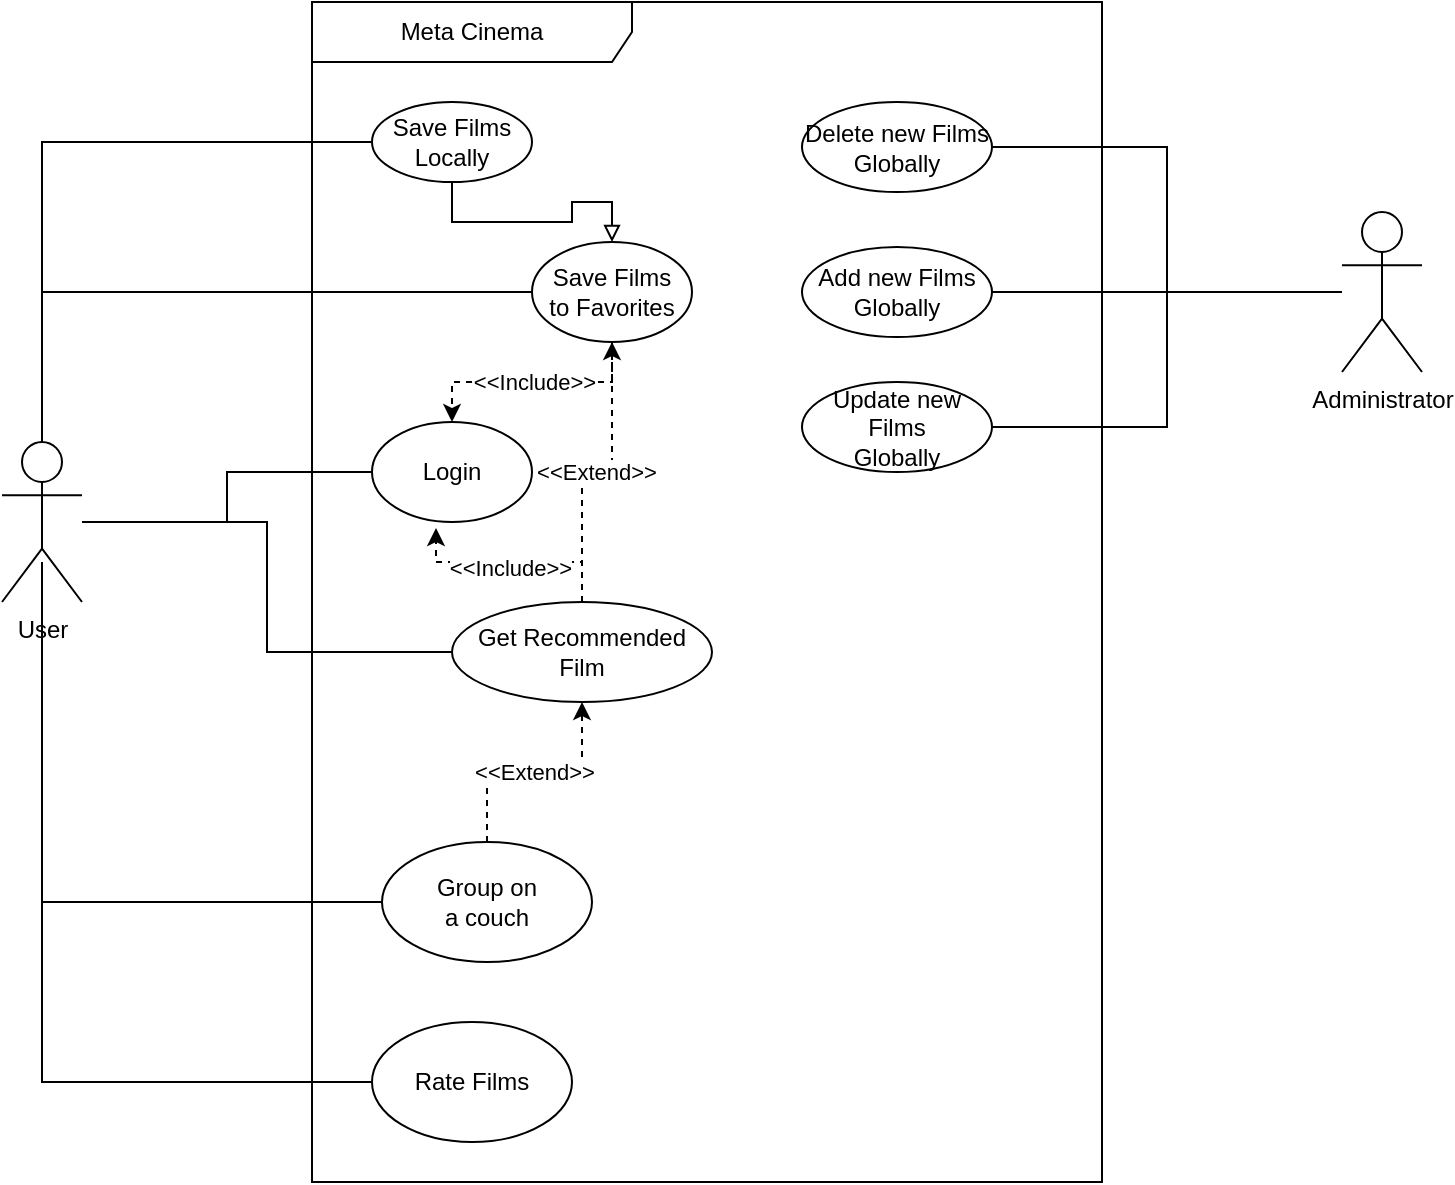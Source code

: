 <mxfile version="26.0.16">
  <diagram name="Page-1" id="VIUbG8LsNWzXNESJ_t7Y">
    <mxGraphModel dx="1428" dy="800" grid="1" gridSize="10" guides="1" tooltips="1" connect="1" arrows="1" fold="1" page="1" pageScale="1" pageWidth="850" pageHeight="1100" math="0" shadow="0">
      <root>
        <mxCell id="0" />
        <mxCell id="1" parent="0" />
        <mxCell id="CuX4p57Rn3S2Z4nWh4yC-1" value="Meta Cinema" style="shape=umlFrame;whiteSpace=wrap;html=1;pointerEvents=0;recursiveResize=0;container=1;collapsible=0;width=160;" parent="1" vertex="1">
          <mxGeometry x="235" y="80" width="395" height="590" as="geometry" />
        </mxCell>
        <mxCell id="CuX4p57Rn3S2Z4nWh4yC-4" value="&lt;div&gt;Login&lt;/div&gt;" style="ellipse;html=1;whiteSpace=wrap;" parent="CuX4p57Rn3S2Z4nWh4yC-1" vertex="1">
          <mxGeometry x="30" y="210" width="80" height="50" as="geometry" />
        </mxCell>
        <mxCell id="CuX4p57Rn3S2Z4nWh4yC-13" style="edgeStyle=orthogonalEdgeStyle;rounded=0;orthogonalLoop=1;jettySize=auto;html=1;dashed=1;" parent="CuX4p57Rn3S2Z4nWh4yC-1" source="CuX4p57Rn3S2Z4nWh4yC-10" target="CuX4p57Rn3S2Z4nWh4yC-4" edge="1">
          <mxGeometry relative="1" as="geometry" />
        </mxCell>
        <mxCell id="CuX4p57Rn3S2Z4nWh4yC-14" value="&lt;div&gt;&amp;lt;&amp;lt;Include&amp;gt;&amp;gt;&lt;/div&gt;" style="edgeLabel;html=1;align=center;verticalAlign=middle;resizable=0;points=[];" parent="CuX4p57Rn3S2Z4nWh4yC-13" vertex="1" connectable="0">
          <mxGeometry x="-0.009" relative="1" as="geometry">
            <mxPoint as="offset" />
          </mxGeometry>
        </mxCell>
        <mxCell id="CuX4p57Rn3S2Z4nWh4yC-10" value="&lt;div&gt;Save Films &lt;br&gt;&lt;/div&gt;&lt;div&gt;to Favorites&lt;/div&gt;" style="ellipse;html=1;whiteSpace=wrap;" parent="CuX4p57Rn3S2Z4nWh4yC-1" vertex="1">
          <mxGeometry x="110" y="120" width="80" height="50" as="geometry" />
        </mxCell>
        <mxCell id="CuX4p57Rn3S2Z4nWh4yC-22" style="edgeStyle=orthogonalEdgeStyle;rounded=0;orthogonalLoop=1;jettySize=auto;html=1;entryX=0.5;entryY=1;entryDx=0;entryDy=0;dashed=1;" parent="CuX4p57Rn3S2Z4nWh4yC-1" source="CuX4p57Rn3S2Z4nWh4yC-15" target="CuX4p57Rn3S2Z4nWh4yC-10" edge="1">
          <mxGeometry relative="1" as="geometry" />
        </mxCell>
        <mxCell id="CuX4p57Rn3S2Z4nWh4yC-23" value="&amp;lt;&amp;lt;Extend&amp;gt;&amp;gt;" style="edgeLabel;html=1;align=center;verticalAlign=middle;resizable=0;points=[];" parent="CuX4p57Rn3S2Z4nWh4yC-22" vertex="1" connectable="0">
          <mxGeometry x="-0.011" relative="1" as="geometry">
            <mxPoint as="offset" />
          </mxGeometry>
        </mxCell>
        <mxCell id="CuX4p57Rn3S2Z4nWh4yC-15" value="&lt;div&gt;Get Recommended&lt;/div&gt;&lt;div&gt;Film&lt;/div&gt;" style="ellipse;html=1;whiteSpace=wrap;" parent="CuX4p57Rn3S2Z4nWh4yC-1" vertex="1">
          <mxGeometry x="70" y="300" width="130" height="50" as="geometry" />
        </mxCell>
        <mxCell id="CuX4p57Rn3S2Z4nWh4yC-17" value="&lt;div&gt;Rate Films&lt;/div&gt;" style="ellipse;html=1;whiteSpace=wrap;" parent="CuX4p57Rn3S2Z4nWh4yC-1" vertex="1">
          <mxGeometry x="30" y="510" width="100" height="60" as="geometry" />
        </mxCell>
        <mxCell id="CuX4p57Rn3S2Z4nWh4yC-20" style="edgeStyle=orthogonalEdgeStyle;rounded=0;orthogonalLoop=1;jettySize=auto;html=1;entryX=0.4;entryY=1.06;entryDx=0;entryDy=0;entryPerimeter=0;dashed=1;" parent="CuX4p57Rn3S2Z4nWh4yC-1" source="CuX4p57Rn3S2Z4nWh4yC-15" target="CuX4p57Rn3S2Z4nWh4yC-4" edge="1">
          <mxGeometry relative="1" as="geometry" />
        </mxCell>
        <mxCell id="CuX4p57Rn3S2Z4nWh4yC-21" value="&amp;lt;&amp;lt;Include&amp;gt;&amp;gt;" style="edgeLabel;html=1;align=center;verticalAlign=middle;resizable=0;points=[];" parent="CuX4p57Rn3S2Z4nWh4yC-20" vertex="1" connectable="0">
          <mxGeometry x="0.022" y="3" relative="1" as="geometry">
            <mxPoint as="offset" />
          </mxGeometry>
        </mxCell>
        <mxCell id="CuX4p57Rn3S2Z4nWh4yC-29" style="edgeStyle=orthogonalEdgeStyle;rounded=0;orthogonalLoop=1;jettySize=auto;html=1;entryX=0.5;entryY=1;entryDx=0;entryDy=0;dashed=1;" parent="CuX4p57Rn3S2Z4nWh4yC-1" source="CuX4p57Rn3S2Z4nWh4yC-27" target="CuX4p57Rn3S2Z4nWh4yC-15" edge="1">
          <mxGeometry relative="1" as="geometry" />
        </mxCell>
        <mxCell id="CuX4p57Rn3S2Z4nWh4yC-30" value="&amp;lt;&amp;lt;Extend&amp;gt;&amp;gt;" style="edgeLabel;html=1;align=center;verticalAlign=middle;resizable=0;points=[];" parent="CuX4p57Rn3S2Z4nWh4yC-29" vertex="1" connectable="0">
          <mxGeometry x="-0.021" relative="1" as="geometry">
            <mxPoint x="1" as="offset" />
          </mxGeometry>
        </mxCell>
        <mxCell id="CuX4p57Rn3S2Z4nWh4yC-27" value="&lt;div&gt;Group on &lt;br&gt;&lt;/div&gt;&lt;div&gt;a couch&lt;/div&gt;" style="ellipse;html=1;whiteSpace=wrap;" parent="CuX4p57Rn3S2Z4nWh4yC-1" vertex="1">
          <mxGeometry x="35" y="420" width="105" height="60" as="geometry" />
        </mxCell>
        <mxCell id="CuX4p57Rn3S2Z4nWh4yC-33" value="&lt;div&gt;Add new Films&lt;/div&gt;&lt;div&gt;Globally&lt;/div&gt;" style="ellipse;html=1;whiteSpace=wrap;" parent="CuX4p57Rn3S2Z4nWh4yC-1" vertex="1">
          <mxGeometry x="245" y="122.5" width="95" height="45" as="geometry" />
        </mxCell>
        <mxCell id="CuX4p57Rn3S2Z4nWh4yC-38" style="edgeStyle=orthogonalEdgeStyle;rounded=0;orthogonalLoop=1;jettySize=auto;html=1;endArrow=block;endFill=0;" parent="CuX4p57Rn3S2Z4nWh4yC-1" source="CuX4p57Rn3S2Z4nWh4yC-36" target="CuX4p57Rn3S2Z4nWh4yC-10" edge="1">
          <mxGeometry relative="1" as="geometry" />
        </mxCell>
        <mxCell id="CuX4p57Rn3S2Z4nWh4yC-36" value="&lt;div&gt;Save Films&lt;/div&gt;&lt;div&gt;Locally&lt;/div&gt;" style="ellipse;html=1;whiteSpace=wrap;" parent="CuX4p57Rn3S2Z4nWh4yC-1" vertex="1">
          <mxGeometry x="30" y="50" width="80" height="40" as="geometry" />
        </mxCell>
        <mxCell id="o-TL6UviGVQKd9HEW2mv-2" value="&lt;div&gt;Delete new Films&lt;/div&gt;&lt;div&gt;Globally&lt;/div&gt;" style="ellipse;html=1;whiteSpace=wrap;" vertex="1" parent="CuX4p57Rn3S2Z4nWh4yC-1">
          <mxGeometry x="245" y="50" width="95" height="45" as="geometry" />
        </mxCell>
        <mxCell id="o-TL6UviGVQKd9HEW2mv-3" value="&lt;div&gt;Update new Films&lt;/div&gt;&lt;div&gt;Globally&lt;/div&gt;" style="ellipse;html=1;whiteSpace=wrap;" vertex="1" parent="CuX4p57Rn3S2Z4nWh4yC-1">
          <mxGeometry x="245" y="190" width="95" height="45" as="geometry" />
        </mxCell>
        <mxCell id="CuX4p57Rn3S2Z4nWh4yC-2" value="&lt;div&gt;User&lt;/div&gt;&lt;div&gt;&lt;br&gt;&lt;/div&gt;" style="shape=umlActor;verticalLabelPosition=bottom;verticalAlign=top;html=1;" parent="1" vertex="1">
          <mxGeometry x="80" y="300" width="40" height="80" as="geometry" />
        </mxCell>
        <mxCell id="CuX4p57Rn3S2Z4nWh4yC-35" style="edgeStyle=orthogonalEdgeStyle;rounded=0;orthogonalLoop=1;jettySize=auto;html=1;endArrow=none;startFill=0;" parent="1" source="CuX4p57Rn3S2Z4nWh4yC-3" target="CuX4p57Rn3S2Z4nWh4yC-33" edge="1">
          <mxGeometry relative="1" as="geometry" />
        </mxCell>
        <mxCell id="o-TL6UviGVQKd9HEW2mv-4" style="edgeStyle=orthogonalEdgeStyle;rounded=0;orthogonalLoop=1;jettySize=auto;html=1;entryX=1;entryY=0.5;entryDx=0;entryDy=0;endArrow=none;startFill=0;" edge="1" parent="1" source="CuX4p57Rn3S2Z4nWh4yC-3" target="o-TL6UviGVQKd9HEW2mv-2">
          <mxGeometry relative="1" as="geometry" />
        </mxCell>
        <mxCell id="o-TL6UviGVQKd9HEW2mv-6" style="edgeStyle=orthogonalEdgeStyle;rounded=0;orthogonalLoop=1;jettySize=auto;html=1;entryX=1;entryY=0.5;entryDx=0;entryDy=0;endArrow=none;startFill=0;" edge="1" parent="1" source="CuX4p57Rn3S2Z4nWh4yC-3" target="o-TL6UviGVQKd9HEW2mv-3">
          <mxGeometry relative="1" as="geometry" />
        </mxCell>
        <mxCell id="CuX4p57Rn3S2Z4nWh4yC-3" value="&lt;div&gt;Administrator&lt;/div&gt;&lt;div&gt;&lt;br&gt;&lt;/div&gt;&lt;div&gt;&lt;br&gt;&lt;/div&gt;" style="shape=umlActor;verticalLabelPosition=bottom;verticalAlign=top;html=1;" parent="1" vertex="1">
          <mxGeometry x="750" y="185" width="40" height="80" as="geometry" />
        </mxCell>
        <mxCell id="CuX4p57Rn3S2Z4nWh4yC-7" style="edgeStyle=orthogonalEdgeStyle;rounded=0;orthogonalLoop=1;jettySize=auto;html=1;strokeColor=default;endArrow=none;startFill=0;" parent="1" source="CuX4p57Rn3S2Z4nWh4yC-4" target="CuX4p57Rn3S2Z4nWh4yC-2" edge="1">
          <mxGeometry relative="1" as="geometry" />
        </mxCell>
        <mxCell id="CuX4p57Rn3S2Z4nWh4yC-11" style="edgeStyle=orthogonalEdgeStyle;rounded=0;orthogonalLoop=1;jettySize=auto;html=1;endArrow=none;startFill=0;" parent="1" source="CuX4p57Rn3S2Z4nWh4yC-10" target="CuX4p57Rn3S2Z4nWh4yC-2" edge="1">
          <mxGeometry relative="1" as="geometry" />
        </mxCell>
        <mxCell id="CuX4p57Rn3S2Z4nWh4yC-16" style="edgeStyle=orthogonalEdgeStyle;rounded=0;orthogonalLoop=1;jettySize=auto;html=1;endArrow=none;startFill=0;" parent="1" source="CuX4p57Rn3S2Z4nWh4yC-15" target="CuX4p57Rn3S2Z4nWh4yC-2" edge="1">
          <mxGeometry relative="1" as="geometry" />
        </mxCell>
        <mxCell id="CuX4p57Rn3S2Z4nWh4yC-28" style="edgeStyle=orthogonalEdgeStyle;rounded=0;orthogonalLoop=1;jettySize=auto;html=1;endArrow=none;startFill=0;" parent="1" source="CuX4p57Rn3S2Z4nWh4yC-27" target="CuX4p57Rn3S2Z4nWh4yC-2" edge="1">
          <mxGeometry relative="1" as="geometry" />
        </mxCell>
        <mxCell id="CuX4p57Rn3S2Z4nWh4yC-37" style="edgeStyle=orthogonalEdgeStyle;rounded=0;orthogonalLoop=1;jettySize=auto;html=1;endArrow=none;startFill=0;" parent="1" source="CuX4p57Rn3S2Z4nWh4yC-36" target="CuX4p57Rn3S2Z4nWh4yC-2" edge="1">
          <mxGeometry relative="1" as="geometry" />
        </mxCell>
        <mxCell id="o-TL6UviGVQKd9HEW2mv-1" style="edgeStyle=orthogonalEdgeStyle;rounded=0;orthogonalLoop=1;jettySize=auto;html=1;entryX=0.5;entryY=0.75;entryDx=0;entryDy=0;entryPerimeter=0;endArrow=none;startFill=0;" edge="1" parent="1" source="CuX4p57Rn3S2Z4nWh4yC-17" target="CuX4p57Rn3S2Z4nWh4yC-2">
          <mxGeometry relative="1" as="geometry" />
        </mxCell>
      </root>
    </mxGraphModel>
  </diagram>
</mxfile>
